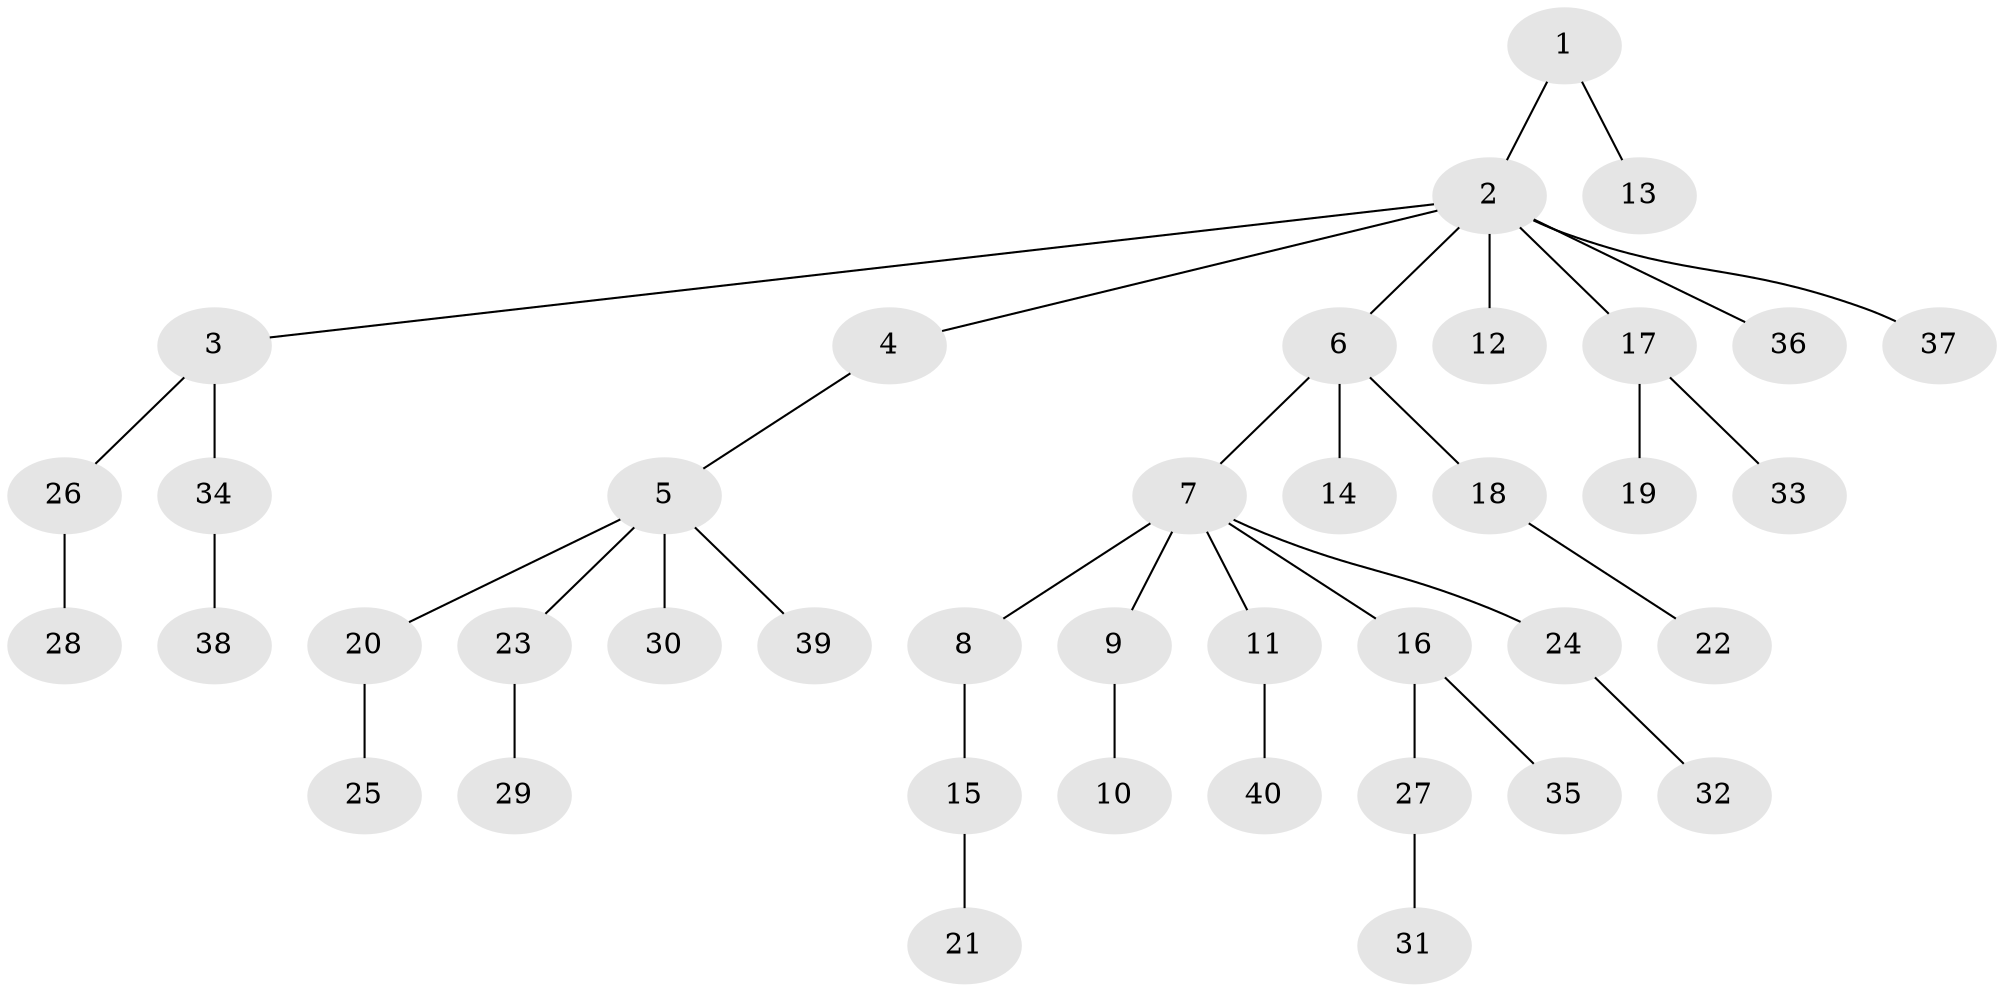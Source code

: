 // original degree distribution, {3: 0.15789473684210525, 9: 0.013157894736842105, 6: 0.013157894736842105, 4: 0.06578947368421052, 7: 0.013157894736842105, 1: 0.5263157894736842, 2: 0.21052631578947367}
// Generated by graph-tools (version 1.1) at 2025/36/03/09/25 02:36:46]
// undirected, 40 vertices, 39 edges
graph export_dot {
graph [start="1"]
  node [color=gray90,style=filled];
  1;
  2;
  3;
  4;
  5;
  6;
  7;
  8;
  9;
  10;
  11;
  12;
  13;
  14;
  15;
  16;
  17;
  18;
  19;
  20;
  21;
  22;
  23;
  24;
  25;
  26;
  27;
  28;
  29;
  30;
  31;
  32;
  33;
  34;
  35;
  36;
  37;
  38;
  39;
  40;
  1 -- 2 [weight=1.0];
  1 -- 13 [weight=1.0];
  2 -- 3 [weight=1.0];
  2 -- 4 [weight=1.0];
  2 -- 6 [weight=1.0];
  2 -- 12 [weight=1.0];
  2 -- 17 [weight=1.0];
  2 -- 36 [weight=1.0];
  2 -- 37 [weight=1.0];
  3 -- 26 [weight=1.0];
  3 -- 34 [weight=1.0];
  4 -- 5 [weight=1.0];
  5 -- 20 [weight=1.0];
  5 -- 23 [weight=1.0];
  5 -- 30 [weight=1.0];
  5 -- 39 [weight=1.0];
  6 -- 7 [weight=1.0];
  6 -- 14 [weight=1.0];
  6 -- 18 [weight=1.0];
  7 -- 8 [weight=1.0];
  7 -- 9 [weight=1.0];
  7 -- 11 [weight=1.0];
  7 -- 16 [weight=1.0];
  7 -- 24 [weight=1.0];
  8 -- 15 [weight=1.0];
  9 -- 10 [weight=2.0];
  11 -- 40 [weight=1.0];
  15 -- 21 [weight=1.0];
  16 -- 27 [weight=1.0];
  16 -- 35 [weight=1.0];
  17 -- 19 [weight=3.0];
  17 -- 33 [weight=1.0];
  18 -- 22 [weight=1.0];
  20 -- 25 [weight=2.0];
  23 -- 29 [weight=1.0];
  24 -- 32 [weight=1.0];
  26 -- 28 [weight=2.0];
  27 -- 31 [weight=1.0];
  34 -- 38 [weight=3.0];
}
